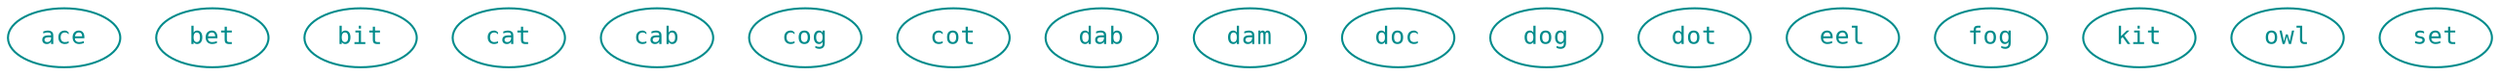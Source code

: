 strict graph ip_map {
    node [colorscheme="SVG",width=0.5,height=0.2,shape = ellipse,fontcolor="darkcyan",fontsize=12,fontname="Courier",color="darkcyan"];
    edge [colorscheme="SVG",color="darkcyan",fontcolor="darkcyan",fontsize=10,fontname="Courier"];
ace;
bet;
bit;
cat;
cab;
cog;
cot;
dab;
dam;
doc;
dog;
dot;
eel;
fog;
kit;
owl;
set;
}
